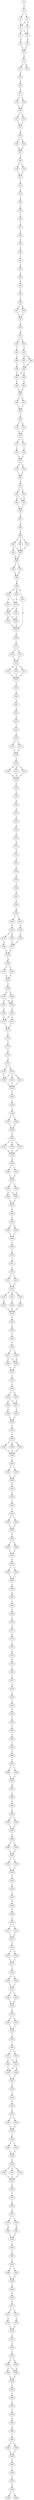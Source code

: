 strict digraph  {
	S0 -> S1 [ label = C ];
	S1 -> S2 [ label = C ];
	S1 -> S3 [ label = T ];
	S2 -> S4 [ label = C ];
	S3 -> S4 [ label = C ];
	S3 -> S5 [ label = T ];
	S4 -> S6 [ label = T ];
	S4 -> S7 [ label = A ];
	S5 -> S6 [ label = T ];
	S6 -> S8 [ label = C ];
	S7 -> S9 [ label = G ];
	S8 -> S10 [ label = A ];
	S9 -> S10 [ label = A ];
	S10 -> S11 [ label = G ];
	S11 -> S12 [ label = C ];
	S11 -> S13 [ label = A ];
	S12 -> S14 [ label = A ];
	S14 -> S16 [ label = A ];
	S16 -> S17 [ label = G ];
	S17 -> S18 [ label = T ];
	S17 -> S19 [ label = C ];
	S18 -> S20 [ label = C ];
	S19 -> S20 [ label = C ];
	S20 -> S21 [ label = C ];
	S20 -> S22 [ label = A ];
	S21 -> S23 [ label = T ];
	S22 -> S23 [ label = T ];
	S23 -> S24 [ label = G ];
	S24 -> S25 [ label = C ];
	S24 -> S26 [ label = T ];
	S25 -> S27 [ label = A ];
	S26 -> S27 [ label = A ];
	S27 -> S28 [ label = T ];
	S28 -> S29 [ label = C ];
	S28 -> S30 [ label = T ];
	S29 -> S31 [ label = T ];
	S30 -> S31 [ label = T ];
	S31 -> S32 [ label = T ];
	S32 -> S33 [ label = C ];
	S33 -> S34 [ label = C ];
	S34 -> S35 [ label = C ];
	S35 -> S36 [ label = C ];
	S36 -> S37 [ label = T ];
	S37 -> S38 [ label = C ];
	S38 -> S39 [ label = C ];
	S39 -> S40 [ label = A ];
	S40 -> S41 [ label = T ];
	S41 -> S42 [ label = C ];
	S42 -> S43 [ label = T ];
	S43 -> S44 [ label = A ];
	S44 -> S45 [ label = C ];
	S45 -> S46 [ label = A ];
	S46 -> S47 [ label = G ];
	S46 -> S48 [ label = A ];
	S47 -> S49 [ label = A ];
	S48 -> S49 [ label = A ];
	S49 -> S50 [ label = A ];
	S50 -> S51 [ label = A ];
	S51 -> S52 [ label = C ];
	S51 -> S53 [ label = T ];
	S52 -> S54 [ label = T ];
	S53 -> S55 [ label = A ];
	S54 -> S56 [ label = C ];
	S55 -> S57 [ label = A ];
	S55 -> S58 [ label = G ];
	S56 -> S59 [ label = T ];
	S57 -> S60 [ label = C ];
	S58 -> S60 [ label = C ];
	S59 -> S61 [ label = G ];
	S60 -> S61 [ label = G ];
	S60 -> S62 [ label = A ];
	S61 -> S63 [ label = T ];
	S62 -> S64 [ label = C ];
	S63 -> S65 [ label = G ];
	S64 -> S65 [ label = G ];
	S65 -> S66 [ label = A ];
	S65 -> S67 [ label = G ];
	S66 -> S68 [ label = T ];
	S67 -> S68 [ label = T ];
	S68 -> S69 [ label = C ];
	S69 -> S70 [ label = T ];
	S69 -> S71 [ label = A ];
	S70 -> S72 [ label = C ];
	S71 -> S72 [ label = C ];
	S72 -> S73 [ label = T ];
	S72 -> S74 [ label = C ];
	S73 -> S75 [ label = G ];
	S74 -> S76 [ label = C ];
	S75 -> S77 [ label = A ];
	S76 -> S77 [ label = A ];
	S77 -> S78 [ label = A ];
	S77 -> S79 [ label = G ];
	S78 -> S80 [ label = T ];
	S79 -> S80 [ label = T ];
	S80 -> S81 [ label = G ];
	S81 -> S82 [ label = C ];
	S81 -> S83 [ label = T ];
	S82 -> S84 [ label = A ];
	S82 -> S85 [ label = G ];
	S83 -> S85 [ label = G ];
	S84 -> S86 [ label = T ];
	S85 -> S86 [ label = T ];
	S86 -> S87 [ label = T ];
	S87 -> S88 [ label = G ];
	S88 -> S89 [ label = A ];
	S89 -> S90 [ label = G ];
	S89 -> S91 [ label = C ];
	S89 -> S92 [ label = A ];
	S90 -> S93 [ label = A ];
	S90 -> S94 [ label = G ];
	S91 -> S93 [ label = A ];
	S92 -> S93 [ label = A ];
	S93 -> S95 [ label = A ];
	S94 -> S95 [ label = A ];
	S95 -> S96 [ label = C ];
	S95 -> S97 [ label = T ];
	S96 -> S98 [ label = G ];
	S97 -> S98 [ label = G ];
	S98 -> S99 [ label = A ];
	S99 -> S100 [ label = A ];
	S99 -> S101 [ label = G ];
	S99 -> S102 [ label = C ];
	S100 -> S103 [ label = G ];
	S100 -> S104 [ label = A ];
	S101 -> S105 [ label = A ];
	S102 -> S104 [ label = A ];
	S103 -> S106 [ label = A ];
	S104 -> S106 [ label = A ];
	S104 -> S107 [ label = G ];
	S105 -> S108 [ label = A ];
	S106 -> S109 [ label = C ];
	S106 -> S110 [ label = A ];
	S107 -> S109 [ label = C ];
	S108 -> S111 [ label = C ];
	S109 -> S105 [ label = A ];
	S110 -> S105 [ label = A ];
	S111 -> S112 [ label = A ];
	S111 -> S113 [ label = T ];
	S112 -> S114 [ label = A ];
	S113 -> S114 [ label = A ];
	S114 -> S115 [ label = G ];
	S114 -> S116 [ label = C ];
	S114 -> S117 [ label = A ];
	S115 -> S118 [ label = C ];
	S116 -> S118 [ label = C ];
	S117 -> S118 [ label = C ];
	S118 -> S119 [ label = T ];
	S119 -> S120 [ label = C ];
	S120 -> S121 [ label = T ];
	S121 -> S122 [ label = G ];
	S122 -> S123 [ label = G ];
	S123 -> S124 [ label = T ];
	S124 -> S125 [ label = G ];
	S125 -> S126 [ label = T ];
	S125 -> S127 [ label = C ];
	S126 -> S128 [ label = C ];
	S127 -> S128 [ label = C ];
	S128 -> S129 [ label = C ];
	S129 -> S130 [ label = A ];
	S129 -> S131 [ label = G ];
	S129 -> S132 [ label = C ];
	S130 -> S133 [ label = A ];
	S131 -> S133 [ label = A ];
	S132 -> S133 [ label = A ];
	S133 -> S134 [ label = C ];
	S134 -> S135 [ label = C ];
	S135 -> S136 [ label = A ];
	S136 -> S137 [ label = C ];
	S137 -> S138 [ label = A ];
	S138 -> S139 [ label = G ];
	S139 -> S140 [ label = A ];
	S140 -> S141 [ label = G ];
	S141 -> S142 [ label = A ];
	S142 -> S143 [ label = A ];
	S143 -> S144 [ label = C ];
	S144 -> S145 [ label = A ];
	S145 -> S146 [ label = T ];
	S146 -> S147 [ label = G ];
	S147 -> S148 [ label = G ];
	S148 -> S149 [ label = A ];
	S149 -> S150 [ label = C ];
	S149 -> S151 [ label = T ];
	S150 -> S152 [ label = A ];
	S151 -> S153 [ label = G ];
	S152 -> S154 [ label = A ];
	S152 -> S155 [ label = G ];
	S153 -> S156 [ label = C ];
	S154 -> S157 [ label = G ];
	S155 -> S158 [ label = C ];
	S156 -> S157 [ label = G ];
	S157 -> S159 [ label = G ];
	S158 -> S159 [ label = G ];
	S159 -> S160 [ label = A ];
	S160 -> S161 [ label = C ];
	S160 -> S162 [ label = T ];
	S161 -> S163 [ label = G ];
	S162 -> S163 [ label = G ];
	S163 -> S164 [ label = G ];
	S164 -> S165 [ label = A ];
	S164 -> S166 [ label = G ];
	S165 -> S167 [ label = C ];
	S165 -> S168 [ label = A ];
	S166 -> S168 [ label = A ];
	S167 -> S169 [ label = T ];
	S168 -> S170 [ label = A ];
	S169 -> S171 [ label = G ];
	S170 -> S172 [ label = A ];
	S170 -> S171 [ label = G ];
	S171 -> S173 [ label = T ];
	S172 -> S173 [ label = T ];
	S173 -> S174 [ label = G ];
	S174 -> S175 [ label = G ];
	S175 -> S176 [ label = A ];
	S176 -> S177 [ label = G ];
	S177 -> S178 [ label = T ];
	S177 -> S179 [ label = C ];
	S178 -> S180 [ label = T ];
	S179 -> S181 [ label = A ];
	S179 -> S180 [ label = T ];
	S179 -> S182 [ label = C ];
	S180 -> S183 [ label = T ];
	S181 -> S183 [ label = T ];
	S182 -> S183 [ label = T ];
	S183 -> S184 [ label = C ];
	S184 -> S185 [ label = T ];
	S185 -> S186 [ label = G ];
	S186 -> S187 [ label = T ];
	S186 -> S188 [ label = C ];
	S187 -> S189 [ label = G ];
	S188 -> S189 [ label = G ];
	S189 -> S190 [ label = C ];
	S190 -> S191 [ label = T ];
	S190 -> S192 [ label = A ];
	S190 -> S193 [ label = C ];
	S191 -> S194 [ label = G ];
	S192 -> S194 [ label = G ];
	S193 -> S194 [ label = G ];
	S194 -> S195 [ label = A ];
	S195 -> S196 [ label = C ];
	S195 -> S197 [ label = T ];
	S196 -> S198 [ label = A ];
	S197 -> S198 [ label = A ];
	S198 -> S199 [ label = C ];
	S198 -> S200 [ label = T ];
	S199 -> S201 [ label = C ];
	S199 -> S202 [ label = A ];
	S200 -> S201 [ label = C ];
	S201 -> S203 [ label = A ];
	S202 -> S203 [ label = A ];
	S203 -> S204 [ label = G ];
	S204 -> S205 [ label = A ];
	S205 -> S206 [ label = A ];
	S205 -> S207 [ label = G ];
	S206 -> S208 [ label = T ];
	S207 -> S208 [ label = T ];
	S208 -> S209 [ label = T ];
	S209 -> S210 [ label = T ];
	S210 -> S211 [ label = C ];
	S211 -> S212 [ label = C ];
	S212 -> S213 [ label = G ];
	S212 -> S214 [ label = T ];
	S213 -> S215 [ label = C ];
	S214 -> S215 [ label = C ];
	S215 -> S216 [ label = A ];
	S215 -> S217 [ label = T ];
	S215 -> S218 [ label = C ];
	S216 -> S219 [ label = A ];
	S217 -> S220 [ label = C ];
	S218 -> S221 [ label = T ];
	S219 -> S222 [ label = T ];
	S220 -> S222 [ label = T ];
	S221 -> S222 [ label = T ];
	S222 -> S223 [ label = G ];
	S223 -> S224 [ label = G ];
	S224 -> S225 [ label = T ];
	S225 -> S226 [ label = T ];
	S226 -> S227 [ label = T ];
	S226 -> S228 [ label = C ];
	S227 -> S229 [ label = T ];
	S227 -> S230 [ label = C ];
	S228 -> S230 [ label = C ];
	S229 -> S231 [ label = T ];
	S230 -> S231 [ label = T ];
	S231 -> S232 [ label = G ];
	S232 -> S233 [ label = G ];
	S233 -> S234 [ label = C ];
	S233 -> S235 [ label = G ];
	S234 -> S236 [ label = C ];
	S234 -> S237 [ label = T ];
	S235 -> S237 [ label = T ];
	S236 -> S238 [ label = C ];
	S237 -> S239 [ label = T ];
	S238 -> S240 [ label = T ];
	S239 -> S240 [ label = T ];
	S240 -> S241 [ label = C ];
	S241 -> S242 [ label = C ];
	S242 -> S243 [ label = T ];
	S242 -> S244 [ label = C ];
	S242 -> S245 [ label = A ];
	S243 -> S246 [ label = T ];
	S244 -> S246 [ label = T ];
	S245 -> S246 [ label = T ];
	S246 -> S247 [ label = G ];
	S247 -> S248 [ label = T ];
	S247 -> S249 [ label = C ];
	S248 -> S250 [ label = C ];
	S249 -> S250 [ label = C ];
	S250 -> S251 [ label = A ];
	S251 -> S252 [ label = C ];
	S252 -> S253 [ label = T ];
	S253 -> S254 [ label = T ];
	S254 -> S255 [ label = T ];
	S254 -> S256 [ label = C ];
	S255 -> S257 [ label = C ];
	S256 -> S257 [ label = C ];
	S257 -> S258 [ label = C ];
	S258 -> S259 [ label = T ];
	S258 -> S260 [ label = A ];
	S259 -> S261 [ label = T ];
	S260 -> S261 [ label = T ];
	S261 -> S262 [ label = T ];
	S262 -> S263 [ label = T ];
	S262 -> S264 [ label = C ];
	S263 -> S265 [ label = A ];
	S264 -> S265 [ label = A ];
	S265 -> S266 [ label = A ];
	S266 -> S267 [ label = C ];
	S267 -> S268 [ label = T ];
	S268 -> S269 [ label = A ];
	S269 -> S270 [ label = T ];
	S270 -> S271 [ label = A ];
	S271 -> S272 [ label = A ];
	S272 -> S273 [ label = A ];
	S273 -> S274 [ label = A ];
	S274 -> S275 [ label = A ];
	S275 -> S276 [ label = C ];
	S276 -> S277 [ label = A ];
	S277 -> S278 [ label = A ];
	S278 -> S279 [ label = G ];
	S279 -> S280 [ label = A ];
	S280 -> S281 [ label = A ];
	S281 -> S282 [ label = T ];
	S282 -> S283 [ label = T ];
	S283 -> S284 [ label = A ];
	S284 -> S285 [ label = T ];
	S285 -> S286 [ label = T ];
	S286 -> S287 [ label = T ];
	S287 -> S288 [ label = C ];
	S287 -> S289 [ label = T ];
	S288 -> S290 [ label = A ];
	S289 -> S290 [ label = A ];
	S290 -> S291 [ label = A ];
	S291 -> S292 [ label = C ];
	S292 -> S293 [ label = T ];
	S293 -> S294 [ label = G ];
	S294 -> S295 [ label = C ];
	S294 -> S296 [ label = T ];
	S295 -> S297 [ label = A ];
	S296 -> S297 [ label = A ];
	S297 -> S298 [ label = C ];
	S298 -> S299 [ label = T ];
	S298 -> S300 [ label = C ];
	S299 -> S301 [ label = A ];
	S300 -> S301 [ label = A ];
	S301 -> S302 [ label = C ];
	S301 -> S303 [ label = A ];
	S302 -> S304 [ label = C ];
	S303 -> S304 [ label = C ];
	S304 -> S305 [ label = A ];
	S305 -> S306 [ label = A ];
	S306 -> S307 [ label = A ];
	S307 -> S308 [ label = G ];
	S308 -> S309 [ label = G ];
	S309 -> S310 [ label = A ];
	S310 -> S311 [ label = T ];
	S310 -> S312 [ label = A ];
	S311 -> S313 [ label = C ];
	S312 -> S313 [ label = C ];
	S313 -> S314 [ label = A ];
	S314 -> S315 [ label = G ];
	S314 -> S316 [ label = A ];
	S315 -> S317 [ label = A ];
	S316 -> S317 [ label = A ];
	S317 -> S318 [ label = G ];
	S318 -> S319 [ label = G ];
	S318 -> S320 [ label = C ];
	S319 -> S321 [ label = A ];
	S320 -> S321 [ label = A ];
	S321 -> S322 [ label = G ];
	S321 -> S323 [ label = C ];
	S322 -> S324 [ label = A ];
	S323 -> S324 [ label = A ];
	S324 -> S325 [ label = A ];
	S325 -> S326 [ label = A ];
	S325 -> S327 [ label = C ];
	S326 -> S328 [ label = C ];
	S327 -> S328 [ label = C ];
	S328 -> S329 [ label = T ];
	S329 -> S330 [ label = T ];
	S330 -> S331 [ label = T ];
	S330 -> S332 [ label = A ];
	S331 -> S333 [ label = T ];
	S331 -> S334 [ label = C ];
	S332 -> S333 [ label = T ];
	S333 -> S335 [ label = A ];
	S333 -> S336 [ label = G ];
	S334 -> S335 [ label = A ];
	S335 -> S337 [ label = T ];
	S336 -> S337 [ label = T ];
	S337 -> S338 [ label = G ];
	S338 -> S339 [ label = G ];
	S339 -> S340 [ label = T ];
	S340 -> S341 [ label = G ];
	S341 -> S342 [ label = C ];
	S341 -> S343 [ label = T ];
	S342 -> S344 [ label = G ];
	S343 -> S344 [ label = G ];
	S344 -> S345 [ label = C ];
	S345 -> S346 [ label = A ];
	S345 -> S347 [ label = T ];
	S346 -> S348 [ label = A ];
	S347 -> S348 [ label = A ];
	S348 -> S349 [ label = C ];
	S349 -> S350 [ label = T ];
	S349 -> S351 [ label = A ];
	S349 -> S352 [ label = G ];
	S350 -> S353 [ label = T ];
	S351 -> S353 [ label = T ];
	S352 -> S353 [ label = T ];
	S353 -> S354 [ label = C ];
	S354 -> S355 [ label = T ];
	S355 -> S356 [ label = T ];
	S356 -> S357 [ label = A ];
	S357 -> S358 [ label = C ];
	S357 -> S359 [ label = T ];
	S358 -> S360 [ label = A ];
	S359 -> S361 [ label = G ];
	S360 -> S362 [ label = A ];
	S361 -> S362 [ label = A ];
	S362 -> S363 [ label = C ];
	S363 -> S364 [ label = T ];
	S364 -> S365 [ label = A ];
	S365 -> S366 [ label = C ];
	S365 -> S367 [ label = T ];
	S366 -> S368 [ label = G ];
	S367 -> S368 [ label = G ];
	S368 -> S369 [ label = A ];
	S369 -> S370 [ label = C ];
	S370 -> S371 [ label = C ];
	S371 -> S372 [ label = G ];
	S371 -> S373 [ label = A ];
	S372 -> S374 [ label = G ];
	S373 -> S375 [ label = A ];
	S374 -> S376 [ label = G ];
	S375 -> S376 [ label = G ];
	S376 -> S377 [ label = A ];
	S377 -> S378 [ label = C ];
	S378 -> S379 [ label = C ];
	S379 -> S380 [ label = A ];
	S379 -> S381 [ label = G ];
	S380 -> S382 [ label = C ];
	S380 -> S383 [ label = T ];
	S381 -> S382 [ label = C ];
	S382 -> S384 [ label = A ];
	S383 -> S384 [ label = A ];
	S384 -> S385 [ label = C ];
	S385 -> S386 [ label = C ];
	S386 -> S387 [ label = T ];
	S387 -> S388 [ label = G ];
	S388 -> S389 [ label = G ];
	S389 -> S390 [ label = G ];
	S390 -> S391 [ label = T ];
	S391 -> S392 [ label = G ];
	S391 -> S393 [ label = A ];
	S392 -> S394 [ label = T ];
	S393 -> S394 [ label = T ];
	S394 -> S395 [ label = A ];
	S395 -> S396 [ label = T ];
	S396 -> S397 [ label = T ];
	S397 -> S398 [ label = G ];
	S398 -> S399 [ label = C ];
	S398 -> S400 [ label = T ];
}

